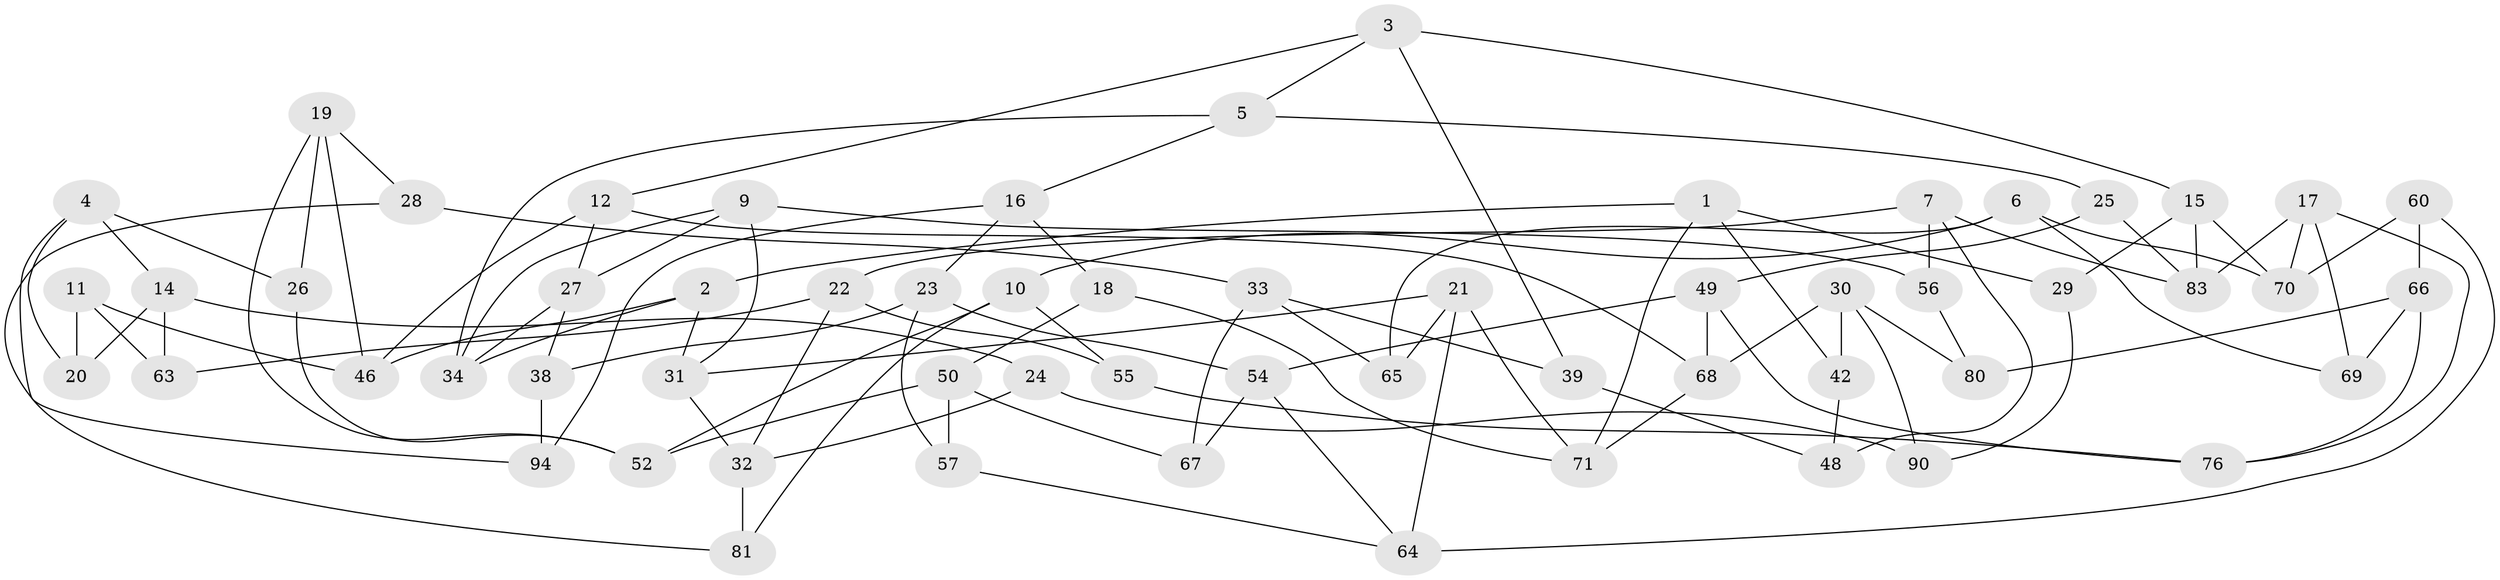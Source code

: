 // original degree distribution, {3: 1.0}
// Generated by graph-tools (version 1.1) at 2025/39/02/21/25 10:39:00]
// undirected, 60 vertices, 108 edges
graph export_dot {
graph [start="1"]
  node [color=gray90,style=filled];
  1 [super="+13"];
  2 [super="+96"];
  3 [super="+62"];
  4 [super="+41"];
  5 [super="+75"];
  6 [super="+8"];
  7 [super="+37"];
  9 [super="+36"];
  10 [super="+40"];
  11;
  12 [super="+74"];
  14 [super="+87"];
  15 [super="+84"];
  16 [super="+51"];
  17 [super="+93"];
  18;
  19 [super="+35"];
  20;
  21 [super="+89"];
  22 [super="+45"];
  23 [super="+97"];
  24 [super="+58"];
  25;
  26;
  27 [super="+95"];
  28;
  29;
  30 [super="+82"];
  31 [super="+47"];
  32 [super="+77"];
  33 [super="+43"];
  34 [super="+53"];
  38;
  39;
  42 [super="+44"];
  46 [super="+59"];
  48 [super="+85"];
  49 [super="+72"];
  50 [super="+91"];
  52 [super="+73"];
  54 [super="+61"];
  55;
  56;
  57;
  60;
  63;
  64 [super="+92"];
  65;
  66 [super="+99"];
  67;
  68 [super="+78"];
  69;
  70 [super="+98"];
  71 [super="+86"];
  76 [super="+79"];
  80;
  81;
  83 [super="+88"];
  90 [super="+100"];
  94;
  1 -- 2;
  1 -- 29;
  1 -- 71;
  1 -- 42;
  2 -- 46;
  2 -- 31;
  2 -- 34;
  3 -- 5;
  3 -- 12;
  3 -- 15;
  3 -- 39;
  4 -- 26;
  4 -- 20;
  4 -- 94;
  4 -- 14;
  5 -- 25;
  5 -- 16;
  5 -- 34;
  6 -- 10;
  6 -- 69;
  6 -- 65;
  6 -- 70;
  7 -- 48;
  7 -- 83;
  7 -- 56;
  7 -- 22;
  9 -- 27;
  9 -- 31;
  9 -- 56;
  9 -- 34;
  10 -- 55;
  10 -- 81;
  10 -- 52;
  11 -- 46;
  11 -- 63;
  11 -- 20;
  12 -- 27;
  12 -- 68;
  12 -- 46;
  14 -- 20;
  14 -- 63;
  14 -- 24;
  15 -- 70;
  15 -- 83;
  15 -- 29;
  16 -- 18;
  16 -- 23;
  16 -- 94;
  17 -- 69;
  17 -- 76;
  17 -- 83;
  17 -- 70;
  18 -- 71;
  18 -- 50;
  19 -- 26;
  19 -- 28;
  19 -- 52;
  19 -- 46;
  21 -- 65;
  21 -- 31;
  21 -- 64;
  21 -- 71;
  22 -- 32;
  22 -- 63;
  22 -- 55;
  23 -- 38;
  23 -- 57;
  23 -- 54;
  24 -- 90 [weight=2];
  24 -- 32;
  25 -- 83;
  25 -- 49;
  26 -- 52;
  27 -- 34;
  27 -- 38;
  28 -- 81;
  28 -- 33;
  29 -- 90;
  30 -- 42;
  30 -- 90;
  30 -- 80;
  30 -- 68;
  31 -- 32;
  32 -- 81;
  33 -- 39;
  33 -- 65;
  33 -- 67;
  38 -- 94;
  39 -- 48;
  42 -- 48 [weight=2];
  49 -- 68;
  49 -- 76;
  49 -- 54;
  50 -- 67;
  50 -- 52;
  50 -- 57;
  54 -- 64;
  54 -- 67;
  55 -- 76;
  56 -- 80;
  57 -- 64;
  60 -- 70;
  60 -- 66;
  60 -- 64;
  66 -- 80;
  66 -- 76;
  66 -- 69;
  68 -- 71;
}
